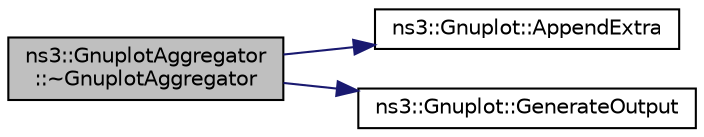 digraph "ns3::GnuplotAggregator::~GnuplotAggregator"
{
  edge [fontname="Helvetica",fontsize="10",labelfontname="Helvetica",labelfontsize="10"];
  node [fontname="Helvetica",fontsize="10",shape=record];
  rankdir="LR";
  Node1 [label="ns3::GnuplotAggregator\l::~GnuplotAggregator",height=0.2,width=0.4,color="black", fillcolor="grey75", style="filled", fontcolor="black"];
  Node1 -> Node2 [color="midnightblue",fontsize="10",style="solid"];
  Node2 [label="ns3::Gnuplot::AppendExtra",height=0.2,width=0.4,color="black", fillcolor="white", style="filled",URL="$de/d2c/classns3_1_1Gnuplot.html#a649a3041b9d0ea21a212b5ad9b28ecbf"];
  Node1 -> Node3 [color="midnightblue",fontsize="10",style="solid"];
  Node3 [label="ns3::Gnuplot::GenerateOutput",height=0.2,width=0.4,color="black", fillcolor="white", style="filled",URL="$de/d2c/classns3_1_1Gnuplot.html#a6cd487453f61e2405cc7cc9c80dc0cf2",tooltip="Writes gnuplot commands and data values to a single output stream. "];
}
